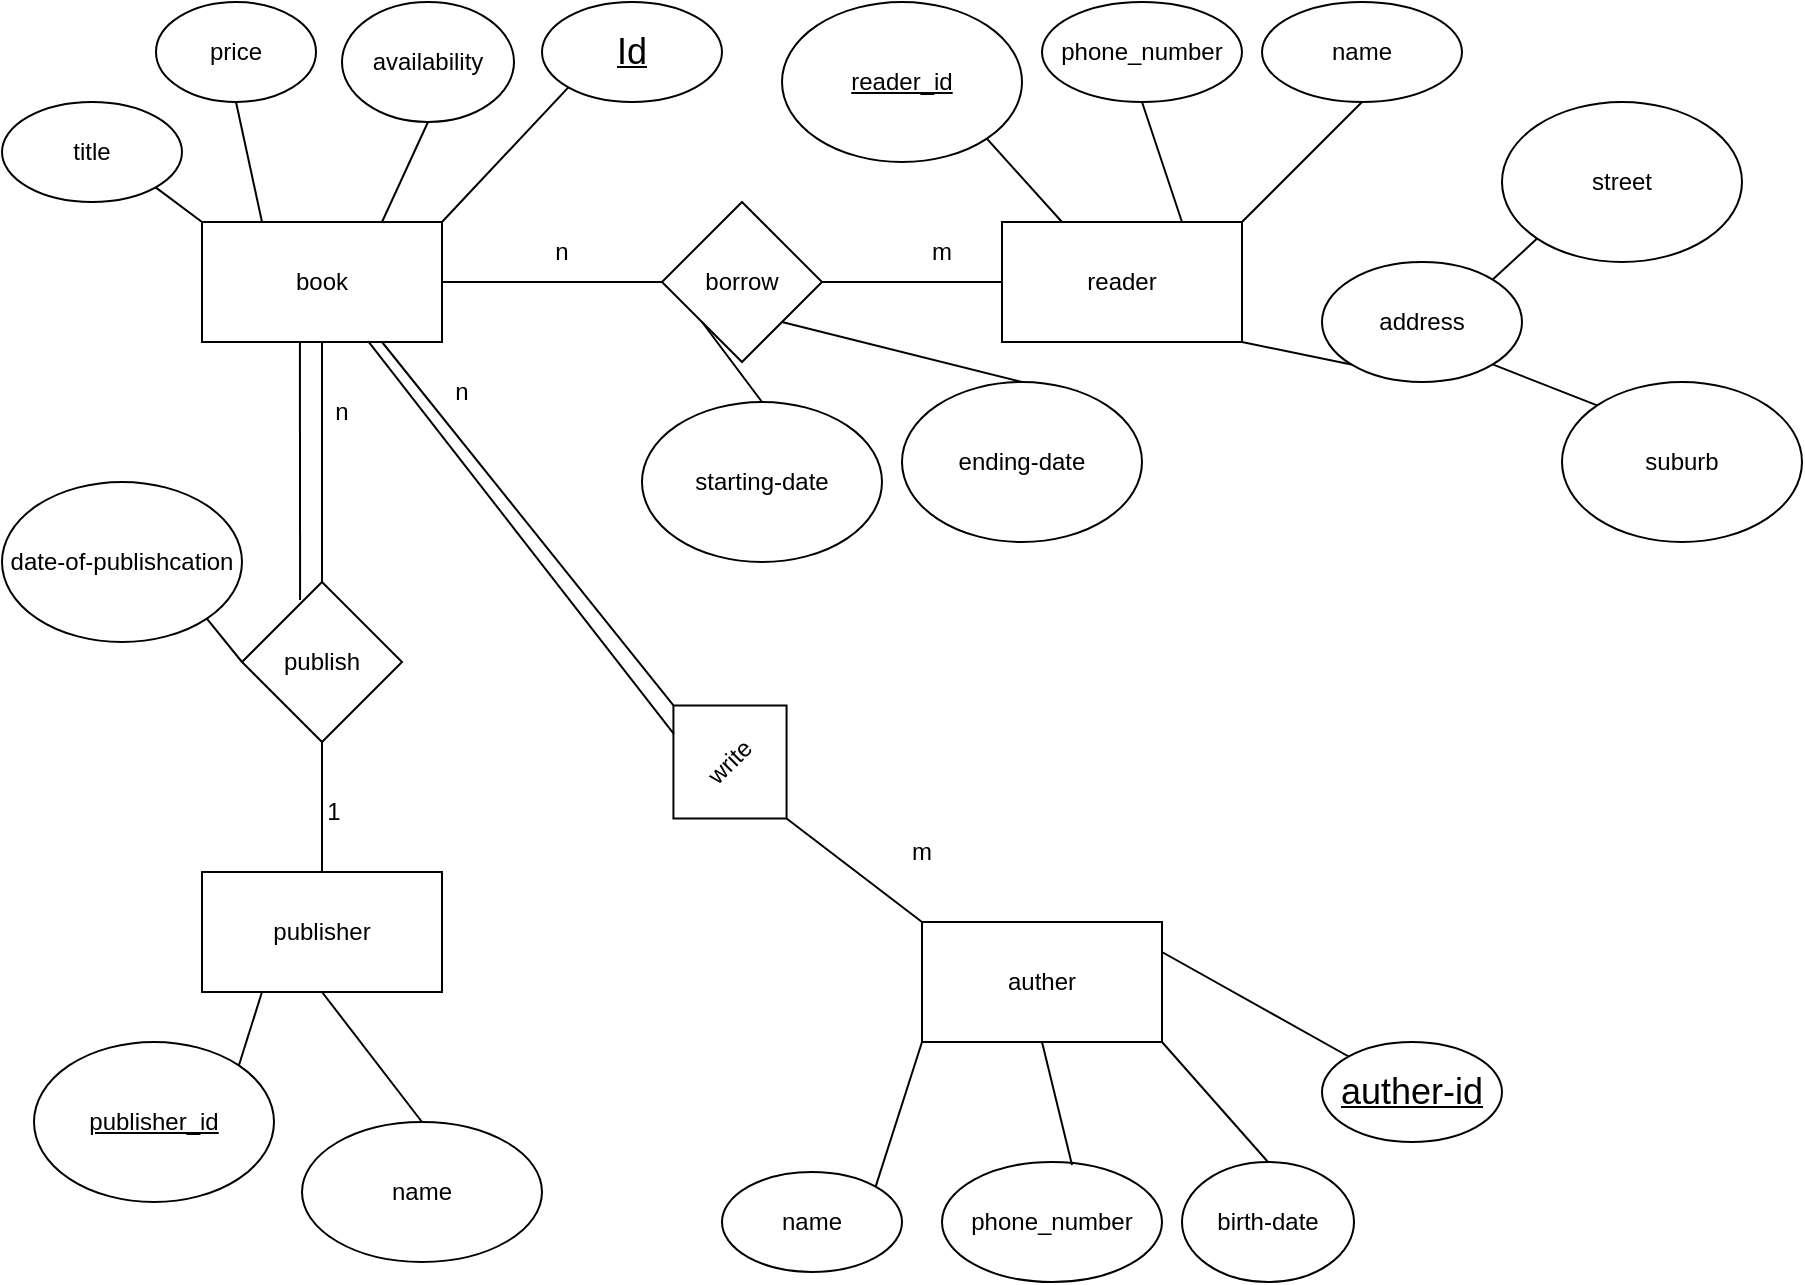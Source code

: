 <mxfile version="21.3.7" type="github">
  <diagram name="第 1 页" id="fYVIoCz4gfAeQFhnUimM">
    <mxGraphModel dx="1444" dy="822" grid="1" gridSize="10" guides="1" tooltips="1" connect="1" arrows="1" fold="1" page="1" pageScale="1" pageWidth="827" pageHeight="1169" math="0" shadow="0">
      <root>
        <mxCell id="0" />
        <mxCell id="1" parent="0" />
        <mxCell id="T2ySe87VvKpGTzw-igvz-1" value="book" style="rounded=0;whiteSpace=wrap;html=1;" parent="1" vertex="1">
          <mxGeometry x="110" y="260" width="120" height="60" as="geometry" />
        </mxCell>
        <mxCell id="T2ySe87VvKpGTzw-igvz-2" value="title" style="ellipse;whiteSpace=wrap;html=1;" parent="1" vertex="1">
          <mxGeometry x="10" y="200" width="90" height="50" as="geometry" />
        </mxCell>
        <mxCell id="T2ySe87VvKpGTzw-igvz-3" value="&lt;u&gt;&lt;font style=&quot;font-size: 18px;&quot;&gt;Id&lt;/font&gt;&lt;/u&gt;" style="ellipse;whiteSpace=wrap;html=1;" parent="1" vertex="1">
          <mxGeometry x="280" y="150" width="90" height="50" as="geometry" />
        </mxCell>
        <mxCell id="T2ySe87VvKpGTzw-igvz-4" value="availability" style="ellipse;whiteSpace=wrap;html=1;" parent="1" vertex="1">
          <mxGeometry x="180" y="150" width="86" height="60" as="geometry" />
        </mxCell>
        <mxCell id="T2ySe87VvKpGTzw-igvz-5" value="price" style="ellipse;whiteSpace=wrap;html=1;" parent="1" vertex="1">
          <mxGeometry x="87" y="150" width="80" height="50" as="geometry" />
        </mxCell>
        <mxCell id="T2ySe87VvKpGTzw-igvz-6" value="" style="endArrow=none;html=1;rounded=0;entryX=0;entryY=1;entryDx=0;entryDy=0;exitX=1;exitY=0;exitDx=0;exitDy=0;" parent="1" source="T2ySe87VvKpGTzw-igvz-1" target="T2ySe87VvKpGTzw-igvz-3" edge="1">
          <mxGeometry width="50" height="50" relative="1" as="geometry">
            <mxPoint x="380" y="290" as="sourcePoint" />
            <mxPoint x="430" y="240" as="targetPoint" />
            <Array as="points" />
          </mxGeometry>
        </mxCell>
        <mxCell id="T2ySe87VvKpGTzw-igvz-9" value="" style="endArrow=none;html=1;rounded=0;entryX=0.5;entryY=1;entryDx=0;entryDy=0;exitX=0.75;exitY=0;exitDx=0;exitDy=0;" parent="1" source="T2ySe87VvKpGTzw-igvz-1" target="T2ySe87VvKpGTzw-igvz-4" edge="1">
          <mxGeometry width="50" height="50" relative="1" as="geometry">
            <mxPoint x="230" y="250" as="sourcePoint" />
            <mxPoint x="280" y="200" as="targetPoint" />
          </mxGeometry>
        </mxCell>
        <mxCell id="T2ySe87VvKpGTzw-igvz-10" value="" style="endArrow=none;html=1;rounded=0;entryX=1;entryY=1;entryDx=0;entryDy=0;exitX=0;exitY=0;exitDx=0;exitDy=0;" parent="1" source="T2ySe87VvKpGTzw-igvz-1" target="T2ySe87VvKpGTzw-igvz-2" edge="1">
          <mxGeometry width="50" height="50" relative="1" as="geometry">
            <mxPoint x="150" y="290" as="sourcePoint" />
            <mxPoint x="80" y="260" as="targetPoint" />
          </mxGeometry>
        </mxCell>
        <mxCell id="T2ySe87VvKpGTzw-igvz-11" value="" style="endArrow=none;html=1;rounded=0;entryX=0.5;entryY=1;entryDx=0;entryDy=0;exitX=0.25;exitY=0;exitDx=0;exitDy=0;" parent="1" source="T2ySe87VvKpGTzw-igvz-1" target="T2ySe87VvKpGTzw-igvz-5" edge="1">
          <mxGeometry width="50" height="50" relative="1" as="geometry">
            <mxPoint x="190" y="240" as="sourcePoint" />
            <mxPoint x="430" y="240" as="targetPoint" />
            <Array as="points" />
          </mxGeometry>
        </mxCell>
        <mxCell id="T2ySe87VvKpGTzw-igvz-12" value="reader" style="rounded=0;whiteSpace=wrap;html=1;" parent="1" vertex="1">
          <mxGeometry x="510" y="260" width="120" height="60" as="geometry" />
        </mxCell>
        <mxCell id="T2ySe87VvKpGTzw-igvz-13" value="phone_number" style="ellipse;whiteSpace=wrap;html=1;" parent="1" vertex="1">
          <mxGeometry x="530" y="150" width="100" height="50" as="geometry" />
        </mxCell>
        <mxCell id="T2ySe87VvKpGTzw-igvz-14" value="name" style="ellipse;whiteSpace=wrap;html=1;" parent="1" vertex="1">
          <mxGeometry x="640" y="150" width="100" height="50" as="geometry" />
        </mxCell>
        <mxCell id="T2ySe87VvKpGTzw-igvz-15" value="address" style="ellipse;whiteSpace=wrap;html=1;" parent="1" vertex="1">
          <mxGeometry x="670" y="280" width="100" height="60" as="geometry" />
        </mxCell>
        <mxCell id="T2ySe87VvKpGTzw-igvz-16" value="" style="endArrow=none;html=1;rounded=0;exitX=0.75;exitY=0;exitDx=0;exitDy=0;entryX=0.5;entryY=1;entryDx=0;entryDy=0;" parent="1" source="T2ySe87VvKpGTzw-igvz-12" target="T2ySe87VvKpGTzw-igvz-13" edge="1">
          <mxGeometry width="50" height="50" relative="1" as="geometry">
            <mxPoint x="420" y="380" as="sourcePoint" />
            <mxPoint x="600" y="210" as="targetPoint" />
          </mxGeometry>
        </mxCell>
        <mxCell id="T2ySe87VvKpGTzw-igvz-17" value="" style="endArrow=none;html=1;rounded=0;entryX=0.5;entryY=1;entryDx=0;entryDy=0;exitX=1;exitY=0;exitDx=0;exitDy=0;" parent="1" source="T2ySe87VvKpGTzw-igvz-12" target="T2ySe87VvKpGTzw-igvz-14" edge="1">
          <mxGeometry width="50" height="50" relative="1" as="geometry">
            <mxPoint x="520" y="260" as="sourcePoint" />
            <mxPoint x="530" y="220" as="targetPoint" />
          </mxGeometry>
        </mxCell>
        <mxCell id="T2ySe87VvKpGTzw-igvz-18" value="" style="endArrow=none;html=1;rounded=0;entryX=0;entryY=1;entryDx=0;entryDy=0;exitX=1;exitY=1;exitDx=0;exitDy=0;" parent="1" source="T2ySe87VvKpGTzw-igvz-12" target="T2ySe87VvKpGTzw-igvz-15" edge="1">
          <mxGeometry width="50" height="50" relative="1" as="geometry">
            <mxPoint x="630" y="275" as="sourcePoint" />
            <mxPoint x="710" y="250" as="targetPoint" />
          </mxGeometry>
        </mxCell>
        <mxCell id="T2ySe87VvKpGTzw-igvz-19" value="street" style="ellipse;whiteSpace=wrap;html=1;" parent="1" vertex="1">
          <mxGeometry x="760" y="200" width="120" height="80" as="geometry" />
        </mxCell>
        <mxCell id="T2ySe87VvKpGTzw-igvz-20" value="suburb" style="ellipse;whiteSpace=wrap;html=1;" parent="1" vertex="1">
          <mxGeometry x="790" y="340" width="120" height="80" as="geometry" />
        </mxCell>
        <mxCell id="T2ySe87VvKpGTzw-igvz-21" value="" style="endArrow=none;html=1;rounded=0;entryX=0;entryY=1;entryDx=0;entryDy=0;exitX=1;exitY=0;exitDx=0;exitDy=0;" parent="1" source="T2ySe87VvKpGTzw-igvz-15" target="T2ySe87VvKpGTzw-igvz-19" edge="1">
          <mxGeometry width="50" height="50" relative="1" as="geometry">
            <mxPoint x="750" y="320" as="sourcePoint" />
            <mxPoint x="800" y="270" as="targetPoint" />
          </mxGeometry>
        </mxCell>
        <mxCell id="T2ySe87VvKpGTzw-igvz-23" value="" style="endArrow=none;html=1;rounded=0;exitX=1;exitY=1;exitDx=0;exitDy=0;entryX=0;entryY=0;entryDx=0;entryDy=0;" parent="1" source="T2ySe87VvKpGTzw-igvz-15" target="T2ySe87VvKpGTzw-igvz-20" edge="1">
          <mxGeometry width="50" height="50" relative="1" as="geometry">
            <mxPoint x="760" y="400" as="sourcePoint" />
            <mxPoint x="820" y="348" as="targetPoint" />
          </mxGeometry>
        </mxCell>
        <mxCell id="T2ySe87VvKpGTzw-igvz-24" value="&lt;u&gt;reader_id&lt;/u&gt;" style="ellipse;whiteSpace=wrap;html=1;" parent="1" vertex="1">
          <mxGeometry x="400" y="150" width="120" height="80" as="geometry" />
        </mxCell>
        <mxCell id="T2ySe87VvKpGTzw-igvz-25" value="" style="endArrow=none;html=1;rounded=0;entryX=0.25;entryY=0;entryDx=0;entryDy=0;exitX=1;exitY=1;exitDx=0;exitDy=0;" parent="1" source="T2ySe87VvKpGTzw-igvz-24" target="T2ySe87VvKpGTzw-igvz-12" edge="1">
          <mxGeometry width="50" height="50" relative="1" as="geometry">
            <mxPoint x="430" y="290" as="sourcePoint" />
            <mxPoint x="460" y="290" as="targetPoint" />
          </mxGeometry>
        </mxCell>
        <mxCell id="T2ySe87VvKpGTzw-igvz-26" value="publisher" style="rounded=0;whiteSpace=wrap;html=1;" parent="1" vertex="1">
          <mxGeometry x="110" y="585" width="120" height="60" as="geometry" />
        </mxCell>
        <mxCell id="T2ySe87VvKpGTzw-igvz-27" value="&lt;u&gt;publisher_id&lt;/u&gt;" style="ellipse;whiteSpace=wrap;html=1;" parent="1" vertex="1">
          <mxGeometry x="26" y="670" width="120" height="80" as="geometry" />
        </mxCell>
        <mxCell id="T2ySe87VvKpGTzw-igvz-28" value="name" style="ellipse;whiteSpace=wrap;html=1;" parent="1" vertex="1">
          <mxGeometry x="160" y="710" width="120" height="70" as="geometry" />
        </mxCell>
        <mxCell id="T2ySe87VvKpGTzw-igvz-30" value="" style="endArrow=none;html=1;rounded=0;entryX=1;entryY=0;entryDx=0;entryDy=0;exitX=0.25;exitY=1;exitDx=0;exitDy=0;" parent="1" source="T2ySe87VvKpGTzw-igvz-26" target="T2ySe87VvKpGTzw-igvz-27" edge="1">
          <mxGeometry width="50" height="50" relative="1" as="geometry">
            <mxPoint x="60" y="670" as="sourcePoint" />
            <mxPoint x="110" y="620" as="targetPoint" />
            <Array as="points" />
          </mxGeometry>
        </mxCell>
        <mxCell id="T2ySe87VvKpGTzw-igvz-31" value="" style="endArrow=none;html=1;rounded=0;entryX=0.5;entryY=0;entryDx=0;entryDy=0;exitX=0.5;exitY=1;exitDx=0;exitDy=0;" parent="1" source="T2ySe87VvKpGTzw-igvz-26" target="T2ySe87VvKpGTzw-igvz-28" edge="1">
          <mxGeometry width="50" height="50" relative="1" as="geometry">
            <mxPoint x="300" y="630" as="sourcePoint" />
            <mxPoint x="270" y="590" as="targetPoint" />
          </mxGeometry>
        </mxCell>
        <mxCell id="T2ySe87VvKpGTzw-igvz-32" value="auther" style="rounded=0;whiteSpace=wrap;html=1;" parent="1" vertex="1">
          <mxGeometry x="470" y="610" width="120" height="60" as="geometry" />
        </mxCell>
        <mxCell id="T2ySe87VvKpGTzw-igvz-33" value="name" style="ellipse;whiteSpace=wrap;html=1;" parent="1" vertex="1">
          <mxGeometry x="370" y="735" width="90" height="50" as="geometry" />
        </mxCell>
        <mxCell id="T2ySe87VvKpGTzw-igvz-34" value="&lt;span style=&quot;font-size: 18px;&quot;&gt;&lt;u&gt;auther-id&lt;/u&gt;&lt;/span&gt;" style="ellipse;whiteSpace=wrap;html=1;" parent="1" vertex="1">
          <mxGeometry x="670" y="670" width="90" height="50" as="geometry" />
        </mxCell>
        <mxCell id="T2ySe87VvKpGTzw-igvz-35" value="birth-date" style="ellipse;whiteSpace=wrap;html=1;" parent="1" vertex="1">
          <mxGeometry x="600" y="730" width="86" height="60" as="geometry" />
        </mxCell>
        <mxCell id="T2ySe87VvKpGTzw-igvz-36" value="phone_number" style="ellipse;whiteSpace=wrap;html=1;" parent="1" vertex="1">
          <mxGeometry x="480" y="730" width="110" height="60" as="geometry" />
        </mxCell>
        <mxCell id="T2ySe87VvKpGTzw-igvz-37" value="" style="endArrow=none;html=1;rounded=0;exitX=1;exitY=0.25;exitDx=0;exitDy=0;" parent="1" source="T2ySe87VvKpGTzw-igvz-32" target="T2ySe87VvKpGTzw-igvz-34" edge="1">
          <mxGeometry width="50" height="50" relative="1" as="geometry">
            <mxPoint x="590" y="610" as="sourcePoint" />
            <mxPoint x="643" y="773" as="targetPoint" />
            <Array as="points" />
          </mxGeometry>
        </mxCell>
        <mxCell id="T2ySe87VvKpGTzw-igvz-38" value="" style="endArrow=none;html=1;rounded=0;exitX=1;exitY=1;exitDx=0;exitDy=0;entryX=0.5;entryY=0;entryDx=0;entryDy=0;" parent="1" source="T2ySe87VvKpGTzw-igvz-32" target="T2ySe87VvKpGTzw-igvz-35" edge="1">
          <mxGeometry width="50" height="50" relative="1" as="geometry">
            <mxPoint x="540" y="610" as="sourcePoint" />
            <mxPoint x="553" y="810" as="targetPoint" />
          </mxGeometry>
        </mxCell>
        <mxCell id="T2ySe87VvKpGTzw-igvz-39" value="" style="endArrow=none;html=1;rounded=0;entryX=1;entryY=0;entryDx=0;entryDy=0;exitX=0;exitY=1;exitDx=0;exitDy=0;" parent="1" source="T2ySe87VvKpGTzw-igvz-32" target="T2ySe87VvKpGTzw-igvz-33" edge="1">
          <mxGeometry width="50" height="50" relative="1" as="geometry">
            <mxPoint x="460" y="650" as="sourcePoint" />
            <mxPoint x="390" y="620" as="targetPoint" />
          </mxGeometry>
        </mxCell>
        <mxCell id="T2ySe87VvKpGTzw-igvz-40" value="" style="endArrow=none;html=1;rounded=0;entryX=0.591;entryY=0.025;entryDx=0;entryDy=0;exitX=0.5;exitY=1;exitDx=0;exitDy=0;entryPerimeter=0;" parent="1" source="T2ySe87VvKpGTzw-igvz-32" target="T2ySe87VvKpGTzw-igvz-36" edge="1">
          <mxGeometry width="50" height="50" relative="1" as="geometry">
            <mxPoint x="500" y="600" as="sourcePoint" />
            <mxPoint x="740" y="600" as="targetPoint" />
            <Array as="points" />
          </mxGeometry>
        </mxCell>
        <mxCell id="T2ySe87VvKpGTzw-igvz-44" value="borrow" style="rhombus;whiteSpace=wrap;html=1;" parent="1" vertex="1">
          <mxGeometry x="340" y="250" width="80" height="80" as="geometry" />
        </mxCell>
        <mxCell id="T2ySe87VvKpGTzw-igvz-45" value="" style="endArrow=none;html=1;rounded=0;entryX=0;entryY=0.5;entryDx=0;entryDy=0;exitX=1;exitY=0.5;exitDx=0;exitDy=0;" parent="1" source="T2ySe87VvKpGTzw-igvz-1" target="T2ySe87VvKpGTzw-igvz-44" edge="1">
          <mxGeometry width="50" height="50" relative="1" as="geometry">
            <mxPoint x="330" y="190" as="sourcePoint" />
            <mxPoint x="380" y="140" as="targetPoint" />
          </mxGeometry>
        </mxCell>
        <mxCell id="T2ySe87VvKpGTzw-igvz-46" value="" style="endArrow=none;html=1;rounded=0;entryX=0;entryY=0.5;entryDx=0;entryDy=0;exitX=1;exitY=0.5;exitDx=0;exitDy=0;" parent="1" source="T2ySe87VvKpGTzw-igvz-44" target="T2ySe87VvKpGTzw-igvz-12" edge="1">
          <mxGeometry width="50" height="50" relative="1" as="geometry">
            <mxPoint x="430" y="370" as="sourcePoint" />
            <mxPoint x="480" y="320" as="targetPoint" />
          </mxGeometry>
        </mxCell>
        <mxCell id="T2ySe87VvKpGTzw-igvz-48" value="n" style="text;strokeColor=none;align=center;fillColor=none;html=1;verticalAlign=middle;whiteSpace=wrap;rounded=0;" parent="1" vertex="1">
          <mxGeometry x="260" y="260" width="60" height="30" as="geometry" />
        </mxCell>
        <mxCell id="T2ySe87VvKpGTzw-igvz-49" value="m" style="text;strokeColor=none;align=center;fillColor=none;html=1;verticalAlign=middle;whiteSpace=wrap;rounded=0;" parent="1" vertex="1">
          <mxGeometry x="450" y="260" width="60" height="30" as="geometry" />
        </mxCell>
        <mxCell id="T2ySe87VvKpGTzw-igvz-50" value="starting-date" style="ellipse;whiteSpace=wrap;html=1;" parent="1" vertex="1">
          <mxGeometry x="330" y="350" width="120" height="80" as="geometry" />
        </mxCell>
        <mxCell id="T2ySe87VvKpGTzw-igvz-51" value="ending-date" style="ellipse;whiteSpace=wrap;html=1;" parent="1" vertex="1">
          <mxGeometry x="460" y="340" width="120" height="80" as="geometry" />
        </mxCell>
        <mxCell id="T2ySe87VvKpGTzw-igvz-52" value="" style="endArrow=none;html=1;rounded=0;entryX=0;entryY=1;entryDx=0;entryDy=0;exitX=0.5;exitY=0;exitDx=0;exitDy=0;" parent="1" source="T2ySe87VvKpGTzw-igvz-50" target="T2ySe87VvKpGTzw-igvz-44" edge="1">
          <mxGeometry width="50" height="50" relative="1" as="geometry">
            <mxPoint x="270" y="370" as="sourcePoint" />
            <mxPoint x="320" y="320" as="targetPoint" />
          </mxGeometry>
        </mxCell>
        <mxCell id="T2ySe87VvKpGTzw-igvz-53" value="" style="endArrow=none;html=1;rounded=0;entryX=1;entryY=1;entryDx=0;entryDy=0;exitX=0.5;exitY=0;exitDx=0;exitDy=0;" parent="1" source="T2ySe87VvKpGTzw-igvz-51" target="T2ySe87VvKpGTzw-igvz-44" edge="1">
          <mxGeometry width="50" height="50" relative="1" as="geometry">
            <mxPoint x="400" y="390" as="sourcePoint" />
            <mxPoint x="450" y="340" as="targetPoint" />
          </mxGeometry>
        </mxCell>
        <mxCell id="T2ySe87VvKpGTzw-igvz-54" value="publish" style="rhombus;whiteSpace=wrap;html=1;" parent="1" vertex="1">
          <mxGeometry x="130" y="440" width="80" height="80" as="geometry" />
        </mxCell>
        <mxCell id="T2ySe87VvKpGTzw-igvz-55" value="" style="endArrow=none;html=1;rounded=0;entryX=0.408;entryY=0.992;entryDx=0;entryDy=0;entryPerimeter=0;exitX=0.363;exitY=0.113;exitDx=0;exitDy=0;exitPerimeter=0;" parent="1" source="T2ySe87VvKpGTzw-igvz-54" target="T2ySe87VvKpGTzw-igvz-1" edge="1">
          <mxGeometry width="50" height="50" relative="1" as="geometry">
            <mxPoint x="170" y="440" as="sourcePoint" />
            <mxPoint x="220" y="360" as="targetPoint" />
          </mxGeometry>
        </mxCell>
        <mxCell id="T2ySe87VvKpGTzw-igvz-56" value="" style="endArrow=none;html=1;rounded=0;entryX=0.5;entryY=1;entryDx=0;entryDy=0;exitX=0.5;exitY=0;exitDx=0;exitDy=0;" parent="1" source="T2ySe87VvKpGTzw-igvz-26" target="T2ySe87VvKpGTzw-igvz-54" edge="1">
          <mxGeometry width="50" height="50" relative="1" as="geometry">
            <mxPoint x="170" y="590" as="sourcePoint" />
            <mxPoint x="220" y="540" as="targetPoint" />
          </mxGeometry>
        </mxCell>
        <mxCell id="T2ySe87VvKpGTzw-igvz-57" value="n" style="text;strokeColor=none;align=center;fillColor=none;html=1;verticalAlign=middle;whiteSpace=wrap;rounded=0;" parent="1" vertex="1">
          <mxGeometry x="150" y="340" width="60" height="30" as="geometry" />
        </mxCell>
        <mxCell id="T2ySe87VvKpGTzw-igvz-58" value="1" style="text;strokeColor=none;align=center;fillColor=none;html=1;verticalAlign=middle;whiteSpace=wrap;rounded=0;" parent="1" vertex="1">
          <mxGeometry x="146" y="540" width="60" height="30" as="geometry" />
        </mxCell>
        <mxCell id="T2ySe87VvKpGTzw-igvz-59" value="date-of-publishcation" style="ellipse;whiteSpace=wrap;html=1;" parent="1" vertex="1">
          <mxGeometry x="10" y="390" width="120" height="80" as="geometry" />
        </mxCell>
        <mxCell id="T2ySe87VvKpGTzw-igvz-60" value="" style="endArrow=none;html=1;rounded=0;entryX=1;entryY=1;entryDx=0;entryDy=0;exitX=0;exitY=0.5;exitDx=0;exitDy=0;" parent="1" source="T2ySe87VvKpGTzw-igvz-54" target="T2ySe87VvKpGTzw-igvz-59" edge="1">
          <mxGeometry width="50" height="50" relative="1" as="geometry">
            <mxPoint x="110" y="540" as="sourcePoint" />
            <mxPoint x="160" y="490" as="targetPoint" />
          </mxGeometry>
        </mxCell>
        <mxCell id="T2ySe87VvKpGTzw-igvz-62" value="write" style="rhombus;whiteSpace=wrap;html=1;rotation=-45;" parent="1" vertex="1">
          <mxGeometry x="334" y="490" width="80" height="80" as="geometry" />
        </mxCell>
        <mxCell id="T2ySe87VvKpGTzw-igvz-63" value="" style="endArrow=none;html=1;rounded=0;exitX=0.376;exitY=0.129;exitDx=0;exitDy=0;exitPerimeter=0;entryX=0.692;entryY=0.992;entryDx=0;entryDy=0;entryPerimeter=0;" parent="1" source="T2ySe87VvKpGTzw-igvz-62" target="T2ySe87VvKpGTzw-igvz-1" edge="1">
          <mxGeometry width="50" height="50" relative="1" as="geometry">
            <mxPoint x="340" y="490" as="sourcePoint" />
            <mxPoint x="200" y="320" as="targetPoint" />
            <Array as="points" />
          </mxGeometry>
        </mxCell>
        <mxCell id="T2ySe87VvKpGTzw-igvz-64" value="" style="endArrow=none;html=1;rounded=0;entryX=0.5;entryY=1;entryDx=0;entryDy=0;exitX=0;exitY=0;exitDx=0;exitDy=0;" parent="1" source="T2ySe87VvKpGTzw-igvz-32" target="T2ySe87VvKpGTzw-igvz-62" edge="1">
          <mxGeometry width="50" height="50" relative="1" as="geometry">
            <mxPoint x="400" y="640" as="sourcePoint" />
            <mxPoint x="450" y="590" as="targetPoint" />
          </mxGeometry>
        </mxCell>
        <mxCell id="T2ySe87VvKpGTzw-igvz-65" value="n" style="text;strokeColor=none;align=center;fillColor=none;html=1;verticalAlign=middle;whiteSpace=wrap;rounded=0;" parent="1" vertex="1">
          <mxGeometry x="210" y="330" width="60" height="30" as="geometry" />
        </mxCell>
        <mxCell id="T2ySe87VvKpGTzw-igvz-66" value="m" style="text;strokeColor=none;align=center;fillColor=none;html=1;verticalAlign=middle;whiteSpace=wrap;rounded=0;" parent="1" vertex="1">
          <mxGeometry x="440" y="560" width="60" height="30" as="geometry" />
        </mxCell>
        <mxCell id="T2ySe87VvKpGTzw-igvz-69" value="" style="endArrow=none;html=1;rounded=0;entryX=0.5;entryY=1;entryDx=0;entryDy=0;exitX=0.5;exitY=0;exitDx=0;exitDy=0;" parent="1" source="T2ySe87VvKpGTzw-igvz-54" target="T2ySe87VvKpGTzw-igvz-1" edge="1">
          <mxGeometry width="50" height="50" relative="1" as="geometry">
            <mxPoint x="160" y="420" as="sourcePoint" />
            <mxPoint x="210" y="370" as="targetPoint" />
          </mxGeometry>
        </mxCell>
        <mxCell id="T2ySe87VvKpGTzw-igvz-70" value="" style="endArrow=none;html=1;rounded=0;entryX=0.75;entryY=1;entryDx=0;entryDy=0;exitX=0.5;exitY=0;exitDx=0;exitDy=0;" parent="1" source="T2ySe87VvKpGTzw-igvz-62" target="T2ySe87VvKpGTzw-igvz-1" edge="1">
          <mxGeometry width="50" height="50" relative="1" as="geometry">
            <mxPoint x="380" y="460" as="sourcePoint" />
            <mxPoint x="430" y="410" as="targetPoint" />
          </mxGeometry>
        </mxCell>
      </root>
    </mxGraphModel>
  </diagram>
</mxfile>
